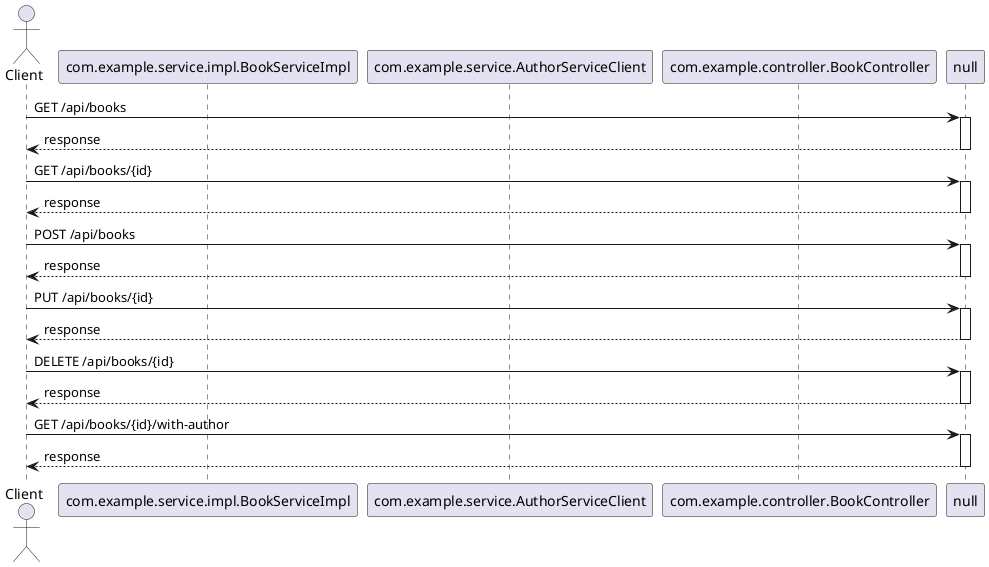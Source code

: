 @startuml
actor Client
participant "com.example.service.impl.BookServiceImpl" as Service1
participant "com.example.service.AuthorServiceClient" as Service2
participant "com.example.controller.BookController" as Controller0
Client -> null : GET /api/books
activate null
null --> Client : response
deactivate null
Client -> null : GET /api/books/{id}
activate null
null --> Client : response
deactivate null
Client -> null : POST /api/books
activate null
null --> Client : response
deactivate null
Client -> null : PUT /api/books/{id}
activate null
null --> Client : response
deactivate null
Client -> null : DELETE /api/books/{id}
activate null
null --> Client : response
deactivate null
Client -> null : GET /api/books/{id}/with-author
activate null
null --> Client : response
deactivate null
@enduml
